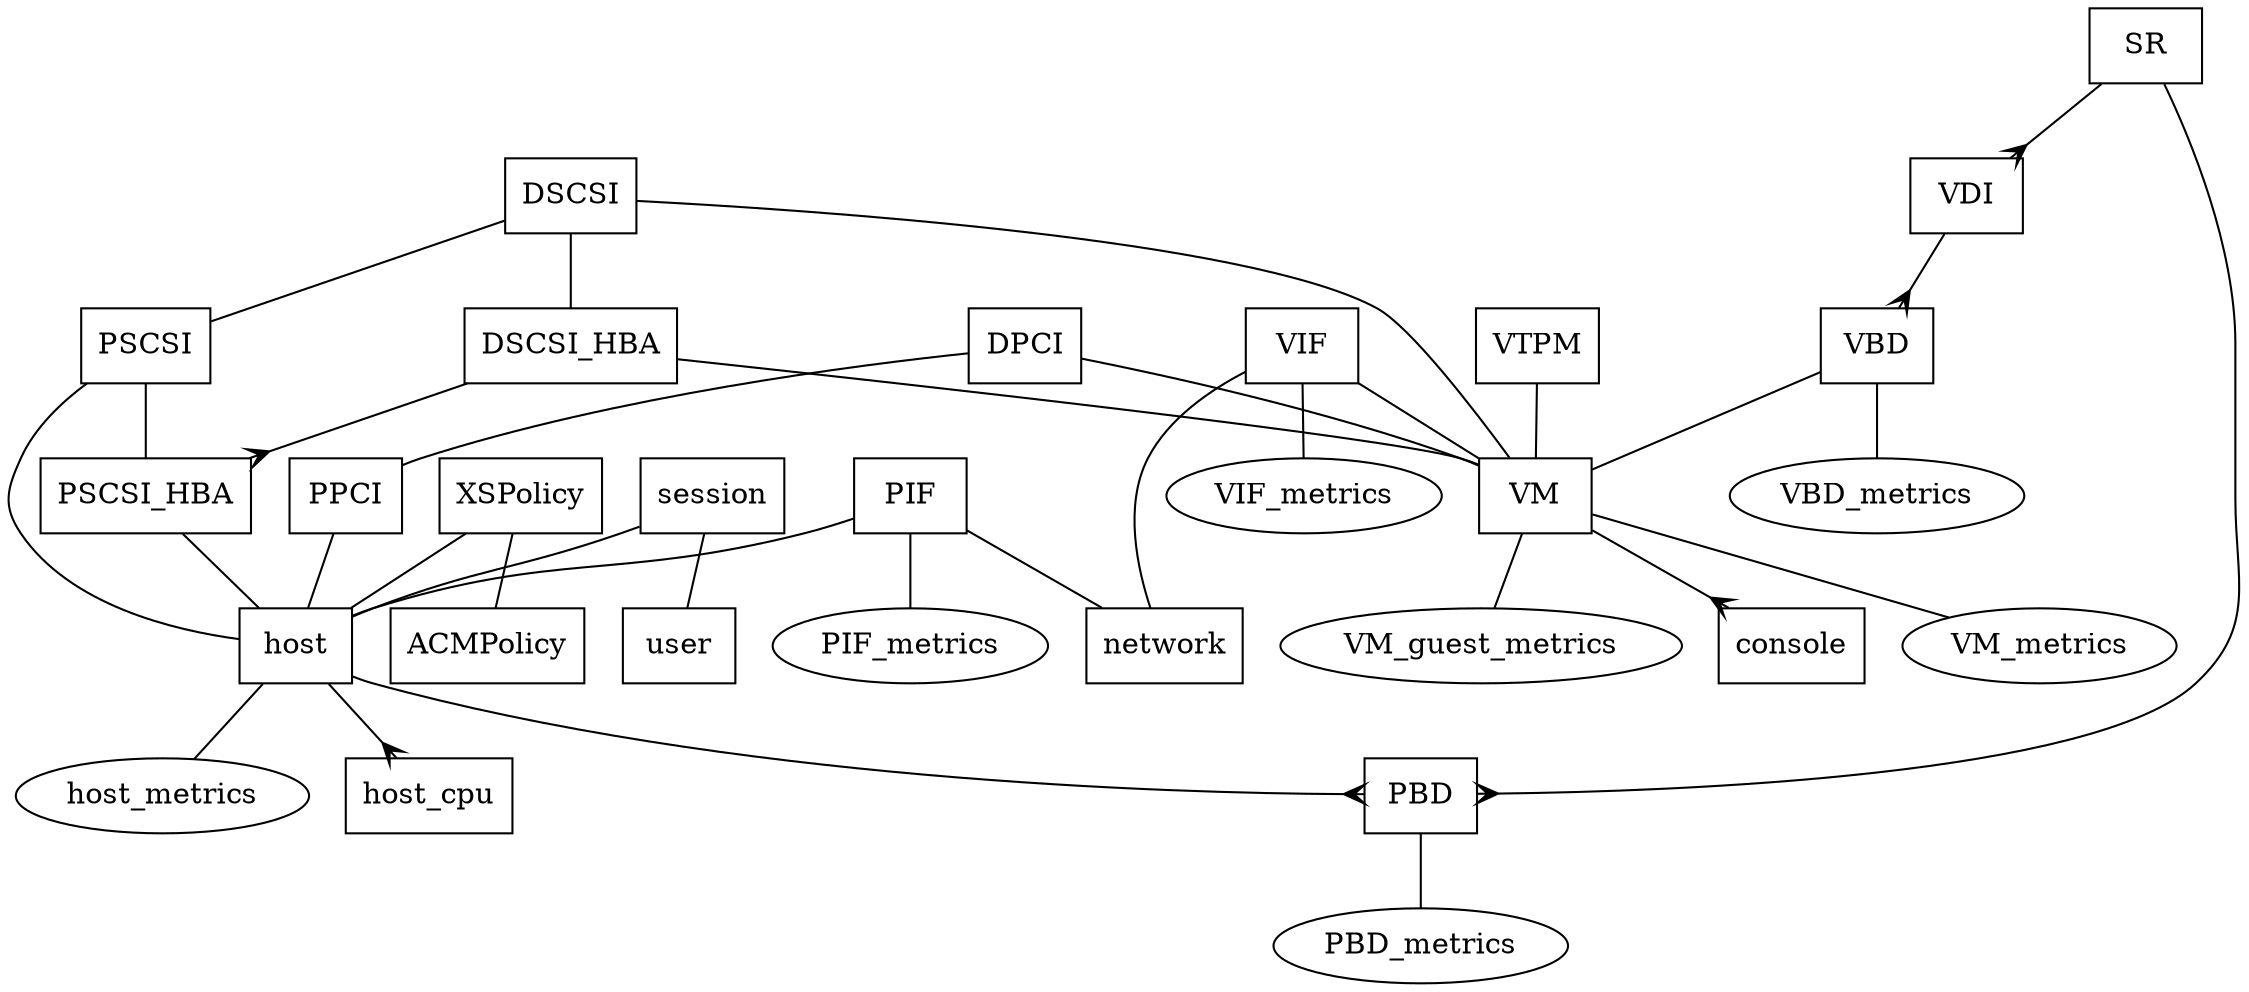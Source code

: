 #
# Copyright (c) 2006-2007 XenSource, Inc.
#
# Permission is granted to copy, distribute and/or modify this document under
# the terms of the GNU Free Documentation License, Version 1.2 or any later
# version published by the Free Software Foundation; with no Invariant
# Sections, no Front-Cover Texts and no Back-Cover Texts.  A copy of the
# license is included in the section entitled
# "GNU Free Documentation License" or the file fdl.tex.
#

digraph "Xen-API Class Diagram" {
fontname="Verdana";

node [ shape=box ]; session VM host network VIF PIF SR VDI VBD PBD user;
node [ shape=box ]; XSPolicy ACMPolicy DPCI PPCI host_cpu console VTPM;
node [ shape=box ]; DSCSI PSCSI DSCSI_HBA PSCSI_HBA;
node [ shape=ellipse ]; VM_metrics VM_guest_metrics host_metrics;
node [ shape=ellipse ]; PIF_metrics VIF_metrics VBD_metrics PBD_metrics;
session -> host [ arrowhead="none" ]
session -> user [ arrowhead="none" ]
VM -> VM_metrics [ arrowhead="none" ]
VM -> VM_guest_metrics [ arrowhead="none" ]
VM -> console [ arrowhead="crow" ]
host -> PBD [ arrowhead="crow", arrowtail="none" ]
host -> host_metrics [ arrowhead="none" ]
host -> host_cpu [ arrowhead="crow", arrowtail="none" ]
VIF -> VM [ arrowhead="none", arrowtail="crow" ]
VIF -> network [ arrowhead="none", arrowtail="crow" ]
VIF -> VIF_metrics [ arrowhead="none" ]
PIF -> host [ arrowhead="none", arrowtail="crow" ]
PIF -> network [ arrowhead="none", arrowtail="crow" ]
PIF -> PIF_metrics [ arrowhead="none" ]
SR -> PBD [ arrowhead="crow", arrowtail="none" ]
PBD -> PBD_metrics [ arrowhead="none" ]
SR -> VDI [ arrowhead="crow", arrowtail="none" ]
VDI -> VBD [ arrowhead="crow", arrowtail="none" ]
VBD -> VM [ arrowhead="none", arrowtail="crow" ]
VTPM -> VM [ arrowhead="none", arrowtail="crow" ]
VBD -> VBD_metrics [ arrowhead="none" ]
XSPolicy -> host [ arrowhead="none" ]
XSPolicy -> ACMPolicy [ arrowhead="none" ]
DPCI -> VM [ arrowhead="none", arrowtail="crow" ]
DPCI -> PPCI [ arrowhead="none" ]
PPCI -> host [ arrowhead="none", arrowtail="crow" ]
DSCSI -> VM [ arrowhead="none", arrowtail="crow" ]
DSCSI_HBA -> VM [ arrowhead="none", arrowtail="crow" ]
DSCSI -> DSCSI_HBA [ arrowhead="none", arrowtail="crow" ]
DSCSI -> PSCSI [ arrowhead="none" ]
DSCSI_HBA -> PSCSI_HBA [ arrowhead="crow", arrowtail="none" ]
PSCSI -> host [ arrowhead="none", arrowtail="crow" ]
PSCSI_HBA -> host [ arrowhead="none", arrowtail="crow" ]
PSCSI -> PSCSI_HBA [ arrowhead="none", arrowtail="crow" ]
}
